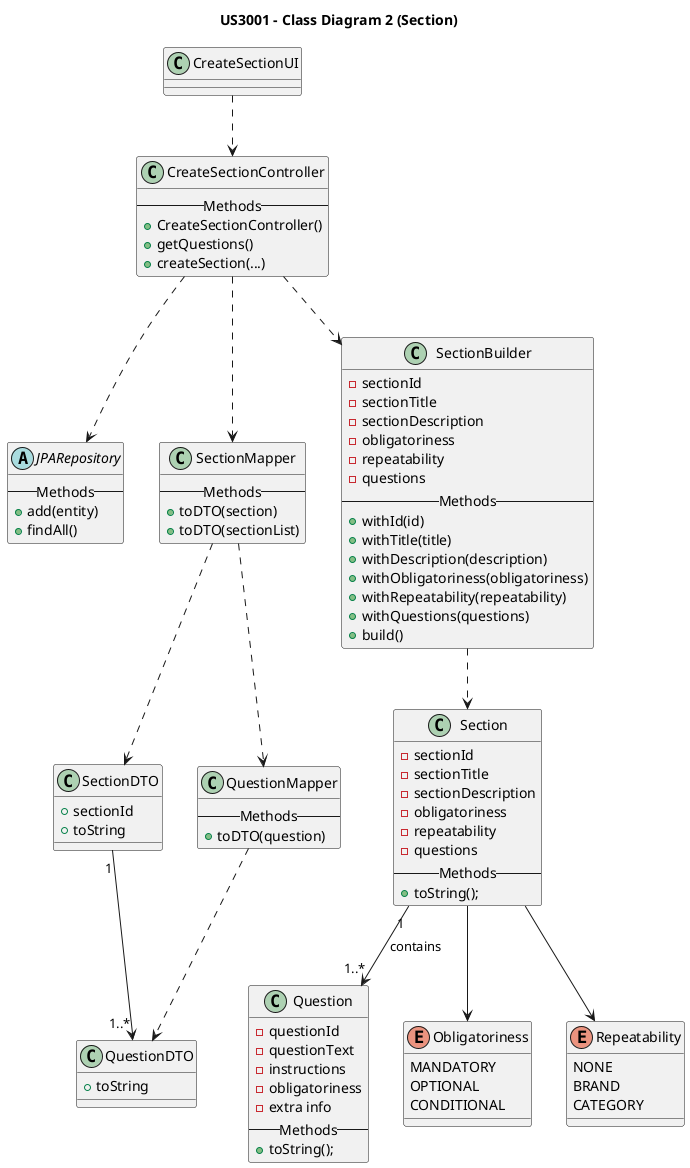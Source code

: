 @startuml

title US3001 - Class Diagram 2 (Section)


class CreateSectionUI

class CreateSectionController{
--Methods--
+ CreateSectionController()
+ getQuestions()
+ createSection(...)
}

abstract JPARepository {
--Methods--
+ add(entity)
+ findAll()
}

class SectionMapper{
--Methods--
+ toDTO(section)
+ toDTO(sectionList)
}

class SectionDTO{
+ sectionId
+ toString
}


class QuestionMapper{
--Methods--
+ toDTO(question)
}

class QuestionDTO{
+ toString
}

class SectionBuilder{
- sectionId
- sectionTitle
- sectionDescription
- obligatoriness
- repeatability
- questions
--Methods--
+ withId(id)
+ withTitle(title)
+ withDescription(description)
+ withObligatoriness(obligatoriness)
+ withRepeatability(repeatability)
+ withQuestions(questions)
+ build()
}

class Section{
- sectionId
- sectionTitle
- sectionDescription
- obligatoriness
- repeatability
- questions
--Methods--
+ toString();
}

class Question{
- questionId
- questionText
- instructions
- obligatoriness
- extra info
--Methods--
+ toString();
}

enum Obligatoriness{
MANDATORY
OPTIONAL
CONDITIONAL
}

enum Repeatability{
    NONE
    BRAND
    CATEGORY
}
CreateSectionUI ..> CreateSectionController

CreateSectionController ..> SectionBuilder
CreateSectionController ..> JPARepository
CreateSectionController ..> SectionMapper

QuestionMapper ..> QuestionDTO
SectionMapper ..> SectionDTO
SectionMapper ..> QuestionMapper

SectionDTO "1" --> "1..*" QuestionDTO

SectionBuilder ..> Section

Section "1" --> "1..*" Question: contains
Section --> Obligatoriness
Section --> Repeatability

@enduml